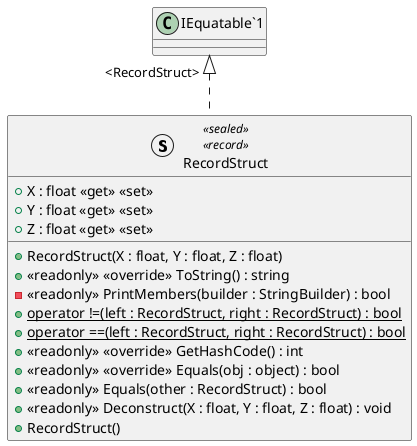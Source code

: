 @startuml RecordStruct
struct RecordStruct <<sealed>> <<record>>  {
    + RecordStruct(X : float, Y : float, Z : float)
    + X : float <<get>> <<set>>
    + Y : float <<get>> <<set>>
    + Z : float <<get>> <<set>>
    + <<readonly>> <<override>> ToString() : string
    - <<readonly>> PrintMembers(builder : StringBuilder) : bool
    + {static} operator !=(left : RecordStruct, right : RecordStruct) : bool
    + {static} operator ==(left : RecordStruct, right : RecordStruct) : bool
    + <<readonly>> <<override>> GetHashCode() : int
    + <<readonly>> <<override>> Equals(obj : object) : bool
    + <<readonly>> Equals(other : RecordStruct) : bool
    + <<readonly>> Deconstruct(X : float, Y : float, Z : float) : void
    + RecordStruct()
}
"IEquatable`1" "<RecordStruct>" <|.. RecordStruct
@enduml